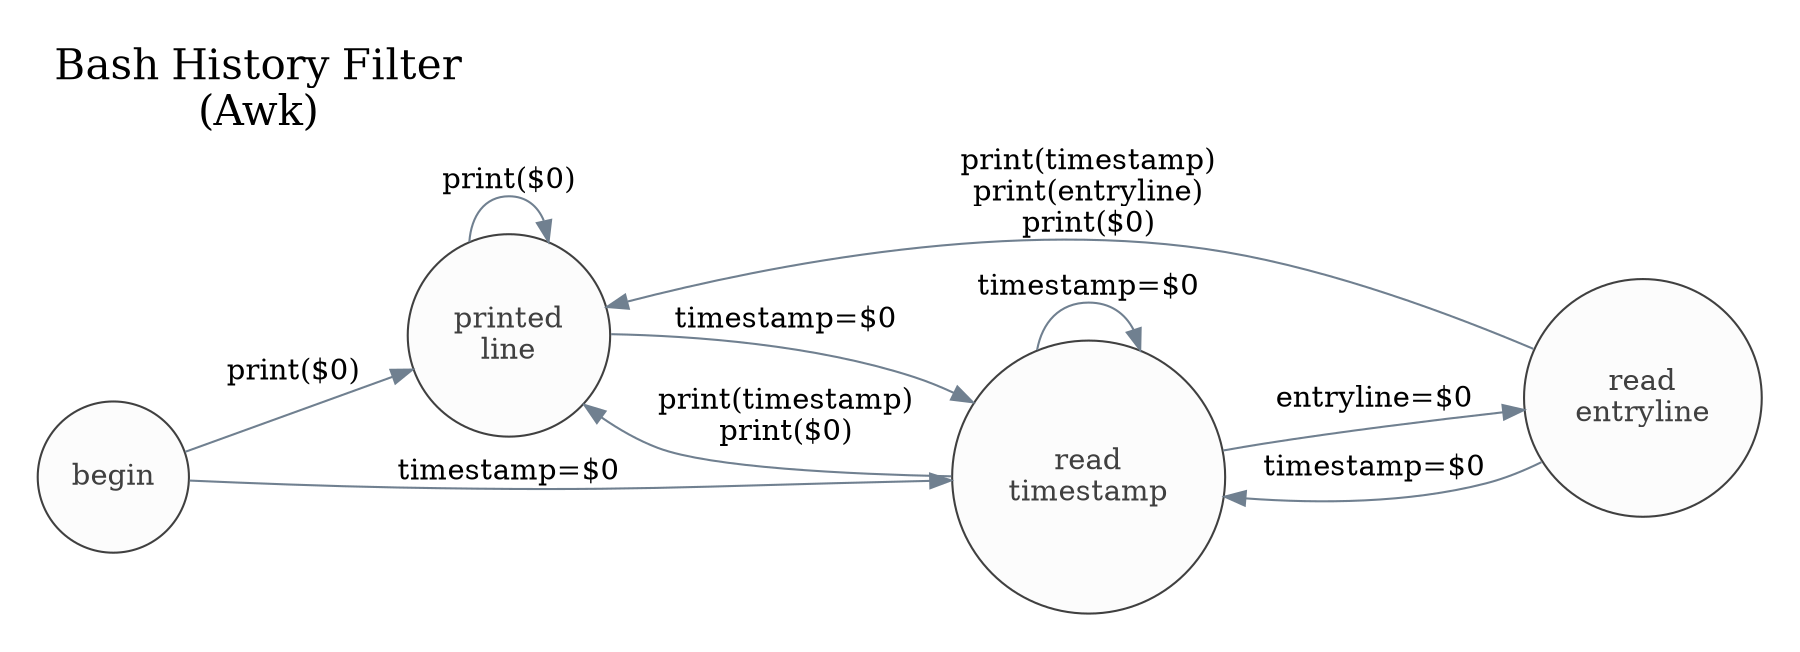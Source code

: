 digraph {
  graph [ label = "Bash History Filter\n(Awk)", labelloc = top, labeljust = left, fontsize = 20, pad = 0.25 ];
  rankdir  = LR;
  node [ shape = circle, fontcolor = grey25, color = grey25, style = filled, fillcolor = grey99 ];
  edge [ color = slategrey ];

  begin;
  printedline   [ label = "printed\nline" ];
  readtimestamp [ label = "read\ntimestamp" ];
  readentryline [ label = "read\nentryline" ];

  begin -> readtimestamp [ label = "timestamp=$0" ];
  begin -> printedline   [ label = "print($0)" ];

  printedline -> readtimestamp [ label = "timestamp=$0" ];
  printedline -> printedline   [ label = "print($0)" ];

  readtimestamp -> readtimestamp [ label = "timestamp=$0" ];
  readtimestamp -> printedline   [ label = "print(timestamp)\nprint($0)" ];
  readtimestamp -> readentryline [ label = "entryline=$0" ];

  readentryline -> printedline   [ label = "print(timestamp)\nprint(entryline)\nprint($0)" ];
  readentryline -> readtimestamp [ label = "timestamp=$0" ];
}
